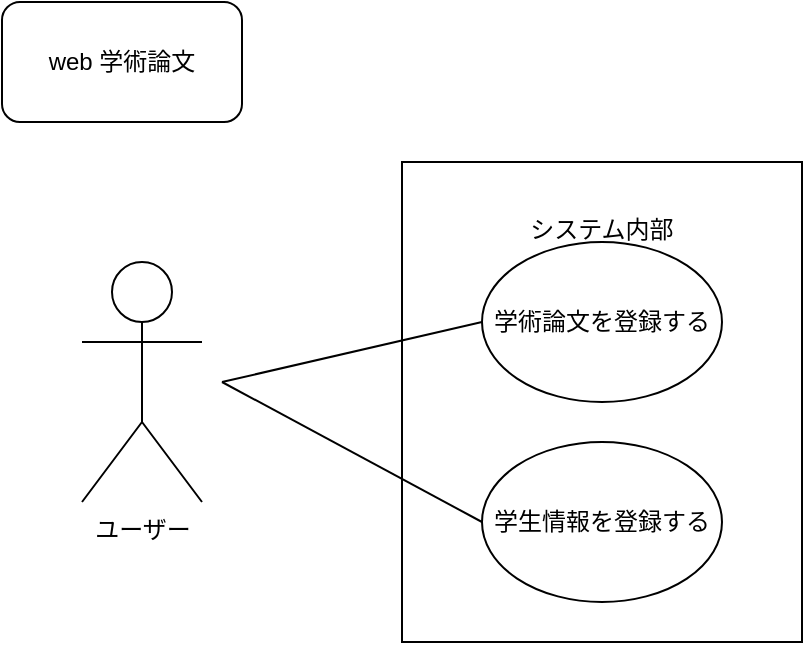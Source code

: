 <mxfile>
    <diagram id="3D0x5ISZM9B-l_tpc9j9" name="ページ1">
        <mxGraphModel dx="572" dy="419" grid="1" gridSize="10" guides="1" tooltips="1" connect="1" arrows="1" fold="1" page="1" pageScale="1" pageWidth="827" pageHeight="1169" background="none" math="0" shadow="0">
            <root>
                <mxCell id="0"/>
                <mxCell id="1" parent="0"/>
                <mxCell id="2" value="web 学術論文" style="rounded=1;whiteSpace=wrap;html=1;" parent="1" vertex="1">
                    <mxGeometry x="40" y="40" width="120" height="60" as="geometry"/>
                </mxCell>
                <mxCell id="1EnBzkoGI6jtH780Xtf9-2" value="ユーザー" style="shape=umlActor;verticalLabelPosition=bottom;verticalAlign=top;html=1;outlineConnect=0;" parent="1" vertex="1">
                    <mxGeometry x="80" y="170" width="60" height="120" as="geometry"/>
                </mxCell>
                <mxCell id="1EnBzkoGI6jtH780Xtf9-4" value="システム内部&lt;div&gt;&lt;br&gt;&lt;/div&gt;&lt;div&gt;&lt;br&gt;&lt;/div&gt;&lt;div&gt;&lt;br&gt;&lt;/div&gt;&lt;div&gt;&lt;br&gt;&lt;/div&gt;&lt;div&gt;&lt;br&gt;&lt;/div&gt;&lt;div&gt;&lt;br&gt;&lt;/div&gt;&lt;div&gt;&lt;br&gt;&lt;/div&gt;&lt;div&gt;&lt;br&gt;&lt;/div&gt;&lt;div&gt;&lt;br&gt;&lt;/div&gt;&lt;div&gt;&lt;br&gt;&lt;/div&gt;&lt;div&gt;&lt;br&gt;&lt;/div&gt;&lt;div&gt;&lt;br&gt;&lt;/div&gt;" style="rounded=0;whiteSpace=wrap;html=1;" parent="1" vertex="1">
                    <mxGeometry x="240" y="120" width="200" height="240" as="geometry"/>
                </mxCell>
                <mxCell id="1EnBzkoGI6jtH780Xtf9-5" value="学生情報を登録する" style="ellipse;whiteSpace=wrap;html=1;" parent="1" vertex="1">
                    <mxGeometry x="280" y="260" width="120" height="80" as="geometry"/>
                </mxCell>
                <mxCell id="1EnBzkoGI6jtH780Xtf9-7" value="学術論文を登録する" style="ellipse;whiteSpace=wrap;html=1;" parent="1" vertex="1">
                    <mxGeometry x="280" y="160" width="120" height="80" as="geometry"/>
                </mxCell>
                <mxCell id="1EnBzkoGI6jtH780Xtf9-9" value="" style="endArrow=none;html=1;rounded=0;entryX=0;entryY=0.5;entryDx=0;entryDy=0;" parent="1" target="1EnBzkoGI6jtH780Xtf9-7" edge="1">
                    <mxGeometry width="50" height="50" relative="1" as="geometry">
                        <mxPoint x="150" y="230" as="sourcePoint"/>
                        <mxPoint x="200" y="180" as="targetPoint"/>
                    </mxGeometry>
                </mxCell>
                <mxCell id="1EnBzkoGI6jtH780Xtf9-10" value="" style="endArrow=none;html=1;rounded=0;exitX=0;exitY=0.5;exitDx=0;exitDy=0;" parent="1" source="1EnBzkoGI6jtH780Xtf9-5" edge="1">
                    <mxGeometry width="50" height="50" relative="1" as="geometry">
                        <mxPoint x="130" y="310" as="sourcePoint"/>
                        <mxPoint x="150" y="230" as="targetPoint"/>
                    </mxGeometry>
                </mxCell>
            </root>
        </mxGraphModel>
    </diagram>
</mxfile>